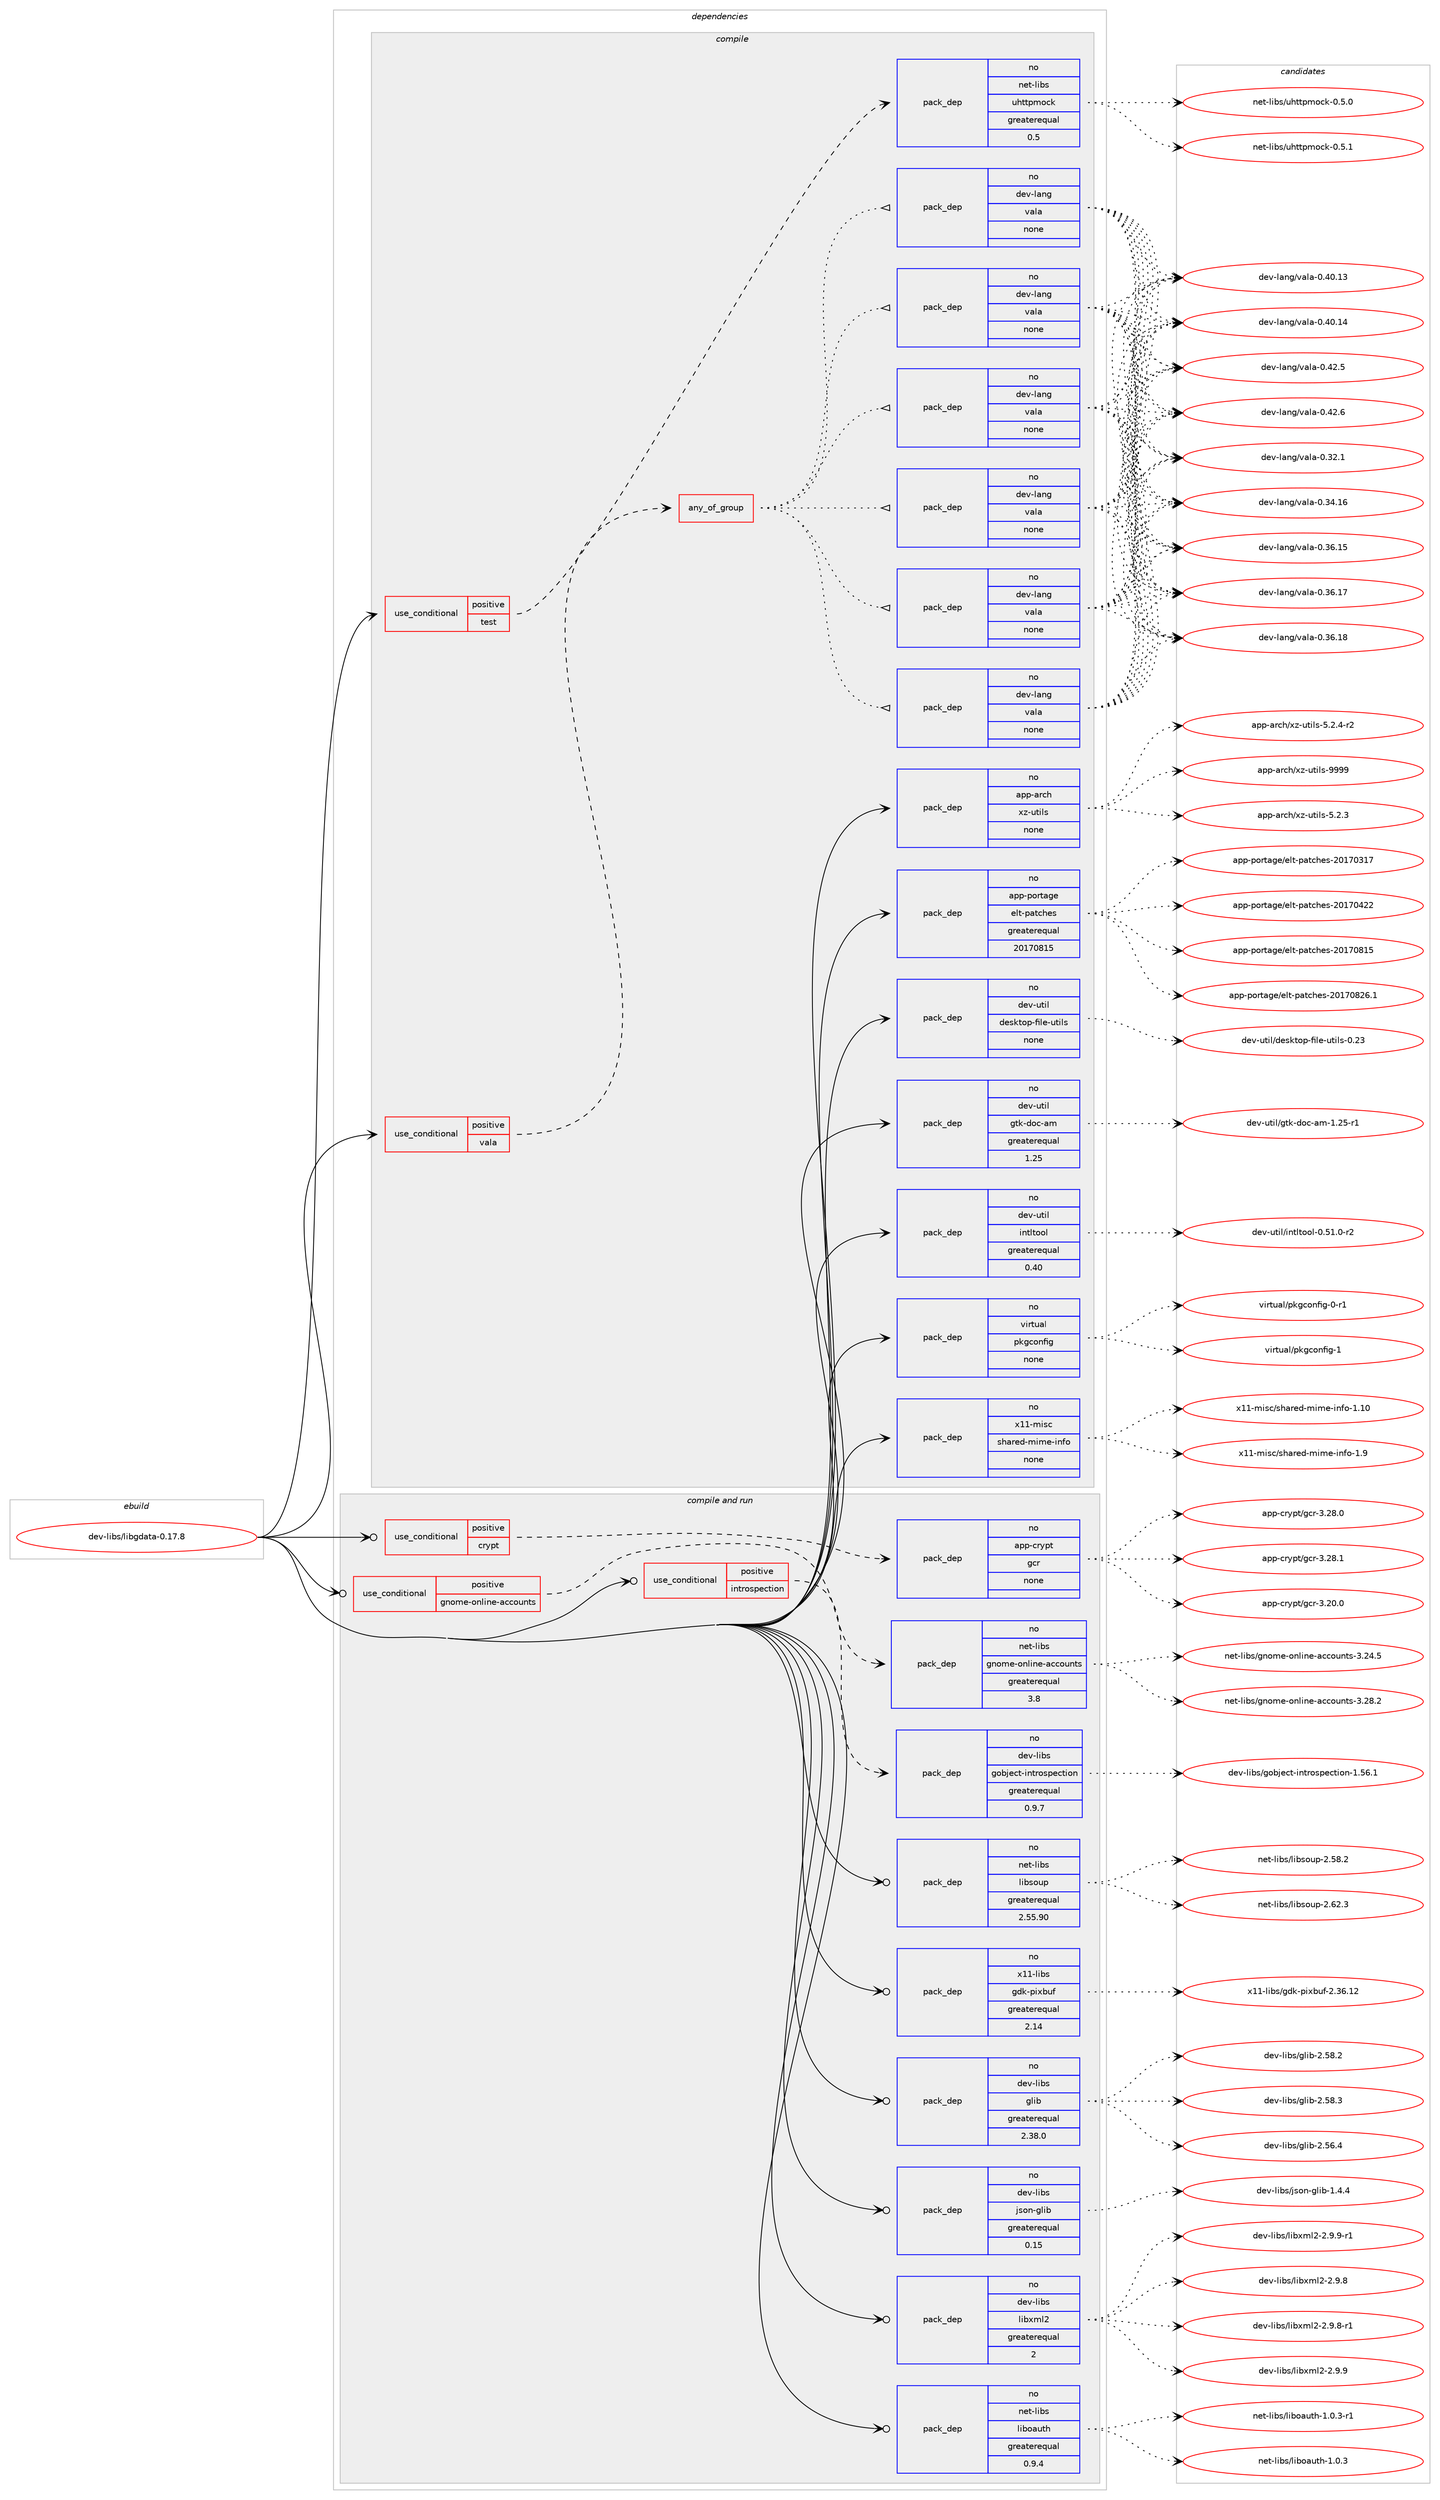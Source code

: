 digraph prolog {

# *************
# Graph options
# *************

newrank=true;
concentrate=true;
compound=true;
graph [rankdir=LR,fontname=Helvetica,fontsize=10,ranksep=1.5];#, ranksep=2.5, nodesep=0.2];
edge  [arrowhead=vee];
node  [fontname=Helvetica,fontsize=10];

# **********
# The ebuild
# **********

subgraph cluster_leftcol {
color=gray;
rank=same;
label=<<i>ebuild</i>>;
id [label="dev-libs/libgdata-0.17.8", color=red, width=4, href="../dev-libs/libgdata-0.17.8.svg"];
}

# ****************
# The dependencies
# ****************

subgraph cluster_midcol {
color=gray;
label=<<i>dependencies</i>>;
subgraph cluster_compile {
fillcolor="#eeeeee";
style=filled;
label=<<i>compile</i>>;
subgraph cond365960 {
dependency1367799 [label=<<TABLE BORDER="0" CELLBORDER="1" CELLSPACING="0" CELLPADDING="4"><TR><TD ROWSPAN="3" CELLPADDING="10">use_conditional</TD></TR><TR><TD>positive</TD></TR><TR><TD>test</TD></TR></TABLE>>, shape=none, color=red];
subgraph pack979030 {
dependency1367800 [label=<<TABLE BORDER="0" CELLBORDER="1" CELLSPACING="0" CELLPADDING="4" WIDTH="220"><TR><TD ROWSPAN="6" CELLPADDING="30">pack_dep</TD></TR><TR><TD WIDTH="110">no</TD></TR><TR><TD>net-libs</TD></TR><TR><TD>uhttpmock</TD></TR><TR><TD>greaterequal</TD></TR><TR><TD>0.5</TD></TR></TABLE>>, shape=none, color=blue];
}
dependency1367799:e -> dependency1367800:w [weight=20,style="dashed",arrowhead="vee"];
}
id:e -> dependency1367799:w [weight=20,style="solid",arrowhead="vee"];
subgraph cond365961 {
dependency1367801 [label=<<TABLE BORDER="0" CELLBORDER="1" CELLSPACING="0" CELLPADDING="4"><TR><TD ROWSPAN="3" CELLPADDING="10">use_conditional</TD></TR><TR><TD>positive</TD></TR><TR><TD>vala</TD></TR></TABLE>>, shape=none, color=red];
subgraph any22257 {
dependency1367802 [label=<<TABLE BORDER="0" CELLBORDER="1" CELLSPACING="0" CELLPADDING="4"><TR><TD CELLPADDING="10">any_of_group</TD></TR></TABLE>>, shape=none, color=red];subgraph pack979031 {
dependency1367803 [label=<<TABLE BORDER="0" CELLBORDER="1" CELLSPACING="0" CELLPADDING="4" WIDTH="220"><TR><TD ROWSPAN="6" CELLPADDING="30">pack_dep</TD></TR><TR><TD WIDTH="110">no</TD></TR><TR><TD>dev-lang</TD></TR><TR><TD>vala</TD></TR><TR><TD>none</TD></TR><TR><TD></TD></TR></TABLE>>, shape=none, color=blue];
}
dependency1367802:e -> dependency1367803:w [weight=20,style="dotted",arrowhead="oinv"];
subgraph pack979032 {
dependency1367804 [label=<<TABLE BORDER="0" CELLBORDER="1" CELLSPACING="0" CELLPADDING="4" WIDTH="220"><TR><TD ROWSPAN="6" CELLPADDING="30">pack_dep</TD></TR><TR><TD WIDTH="110">no</TD></TR><TR><TD>dev-lang</TD></TR><TR><TD>vala</TD></TR><TR><TD>none</TD></TR><TR><TD></TD></TR></TABLE>>, shape=none, color=blue];
}
dependency1367802:e -> dependency1367804:w [weight=20,style="dotted",arrowhead="oinv"];
subgraph pack979033 {
dependency1367805 [label=<<TABLE BORDER="0" CELLBORDER="1" CELLSPACING="0" CELLPADDING="4" WIDTH="220"><TR><TD ROWSPAN="6" CELLPADDING="30">pack_dep</TD></TR><TR><TD WIDTH="110">no</TD></TR><TR><TD>dev-lang</TD></TR><TR><TD>vala</TD></TR><TR><TD>none</TD></TR><TR><TD></TD></TR></TABLE>>, shape=none, color=blue];
}
dependency1367802:e -> dependency1367805:w [weight=20,style="dotted",arrowhead="oinv"];
subgraph pack979034 {
dependency1367806 [label=<<TABLE BORDER="0" CELLBORDER="1" CELLSPACING="0" CELLPADDING="4" WIDTH="220"><TR><TD ROWSPAN="6" CELLPADDING="30">pack_dep</TD></TR><TR><TD WIDTH="110">no</TD></TR><TR><TD>dev-lang</TD></TR><TR><TD>vala</TD></TR><TR><TD>none</TD></TR><TR><TD></TD></TR></TABLE>>, shape=none, color=blue];
}
dependency1367802:e -> dependency1367806:w [weight=20,style="dotted",arrowhead="oinv"];
subgraph pack979035 {
dependency1367807 [label=<<TABLE BORDER="0" CELLBORDER="1" CELLSPACING="0" CELLPADDING="4" WIDTH="220"><TR><TD ROWSPAN="6" CELLPADDING="30">pack_dep</TD></TR><TR><TD WIDTH="110">no</TD></TR><TR><TD>dev-lang</TD></TR><TR><TD>vala</TD></TR><TR><TD>none</TD></TR><TR><TD></TD></TR></TABLE>>, shape=none, color=blue];
}
dependency1367802:e -> dependency1367807:w [weight=20,style="dotted",arrowhead="oinv"];
subgraph pack979036 {
dependency1367808 [label=<<TABLE BORDER="0" CELLBORDER="1" CELLSPACING="0" CELLPADDING="4" WIDTH="220"><TR><TD ROWSPAN="6" CELLPADDING="30">pack_dep</TD></TR><TR><TD WIDTH="110">no</TD></TR><TR><TD>dev-lang</TD></TR><TR><TD>vala</TD></TR><TR><TD>none</TD></TR><TR><TD></TD></TR></TABLE>>, shape=none, color=blue];
}
dependency1367802:e -> dependency1367808:w [weight=20,style="dotted",arrowhead="oinv"];
}
dependency1367801:e -> dependency1367802:w [weight=20,style="dashed",arrowhead="vee"];
}
id:e -> dependency1367801:w [weight=20,style="solid",arrowhead="vee"];
subgraph pack979037 {
dependency1367809 [label=<<TABLE BORDER="0" CELLBORDER="1" CELLSPACING="0" CELLPADDING="4" WIDTH="220"><TR><TD ROWSPAN="6" CELLPADDING="30">pack_dep</TD></TR><TR><TD WIDTH="110">no</TD></TR><TR><TD>app-arch</TD></TR><TR><TD>xz-utils</TD></TR><TR><TD>none</TD></TR><TR><TD></TD></TR></TABLE>>, shape=none, color=blue];
}
id:e -> dependency1367809:w [weight=20,style="solid",arrowhead="vee"];
subgraph pack979038 {
dependency1367810 [label=<<TABLE BORDER="0" CELLBORDER="1" CELLSPACING="0" CELLPADDING="4" WIDTH="220"><TR><TD ROWSPAN="6" CELLPADDING="30">pack_dep</TD></TR><TR><TD WIDTH="110">no</TD></TR><TR><TD>app-portage</TD></TR><TR><TD>elt-patches</TD></TR><TR><TD>greaterequal</TD></TR><TR><TD>20170815</TD></TR></TABLE>>, shape=none, color=blue];
}
id:e -> dependency1367810:w [weight=20,style="solid",arrowhead="vee"];
subgraph pack979039 {
dependency1367811 [label=<<TABLE BORDER="0" CELLBORDER="1" CELLSPACING="0" CELLPADDING="4" WIDTH="220"><TR><TD ROWSPAN="6" CELLPADDING="30">pack_dep</TD></TR><TR><TD WIDTH="110">no</TD></TR><TR><TD>dev-util</TD></TR><TR><TD>desktop-file-utils</TD></TR><TR><TD>none</TD></TR><TR><TD></TD></TR></TABLE>>, shape=none, color=blue];
}
id:e -> dependency1367811:w [weight=20,style="solid",arrowhead="vee"];
subgraph pack979040 {
dependency1367812 [label=<<TABLE BORDER="0" CELLBORDER="1" CELLSPACING="0" CELLPADDING="4" WIDTH="220"><TR><TD ROWSPAN="6" CELLPADDING="30">pack_dep</TD></TR><TR><TD WIDTH="110">no</TD></TR><TR><TD>dev-util</TD></TR><TR><TD>gtk-doc-am</TD></TR><TR><TD>greaterequal</TD></TR><TR><TD>1.25</TD></TR></TABLE>>, shape=none, color=blue];
}
id:e -> dependency1367812:w [weight=20,style="solid",arrowhead="vee"];
subgraph pack979041 {
dependency1367813 [label=<<TABLE BORDER="0" CELLBORDER="1" CELLSPACING="0" CELLPADDING="4" WIDTH="220"><TR><TD ROWSPAN="6" CELLPADDING="30">pack_dep</TD></TR><TR><TD WIDTH="110">no</TD></TR><TR><TD>dev-util</TD></TR><TR><TD>intltool</TD></TR><TR><TD>greaterequal</TD></TR><TR><TD>0.40</TD></TR></TABLE>>, shape=none, color=blue];
}
id:e -> dependency1367813:w [weight=20,style="solid",arrowhead="vee"];
subgraph pack979042 {
dependency1367814 [label=<<TABLE BORDER="0" CELLBORDER="1" CELLSPACING="0" CELLPADDING="4" WIDTH="220"><TR><TD ROWSPAN="6" CELLPADDING="30">pack_dep</TD></TR><TR><TD WIDTH="110">no</TD></TR><TR><TD>virtual</TD></TR><TR><TD>pkgconfig</TD></TR><TR><TD>none</TD></TR><TR><TD></TD></TR></TABLE>>, shape=none, color=blue];
}
id:e -> dependency1367814:w [weight=20,style="solid",arrowhead="vee"];
subgraph pack979043 {
dependency1367815 [label=<<TABLE BORDER="0" CELLBORDER="1" CELLSPACING="0" CELLPADDING="4" WIDTH="220"><TR><TD ROWSPAN="6" CELLPADDING="30">pack_dep</TD></TR><TR><TD WIDTH="110">no</TD></TR><TR><TD>x11-misc</TD></TR><TR><TD>shared-mime-info</TD></TR><TR><TD>none</TD></TR><TR><TD></TD></TR></TABLE>>, shape=none, color=blue];
}
id:e -> dependency1367815:w [weight=20,style="solid",arrowhead="vee"];
}
subgraph cluster_compileandrun {
fillcolor="#eeeeee";
style=filled;
label=<<i>compile and run</i>>;
subgraph cond365962 {
dependency1367816 [label=<<TABLE BORDER="0" CELLBORDER="1" CELLSPACING="0" CELLPADDING="4"><TR><TD ROWSPAN="3" CELLPADDING="10">use_conditional</TD></TR><TR><TD>positive</TD></TR><TR><TD>crypt</TD></TR></TABLE>>, shape=none, color=red];
subgraph pack979044 {
dependency1367817 [label=<<TABLE BORDER="0" CELLBORDER="1" CELLSPACING="0" CELLPADDING="4" WIDTH="220"><TR><TD ROWSPAN="6" CELLPADDING="30">pack_dep</TD></TR><TR><TD WIDTH="110">no</TD></TR><TR><TD>app-crypt</TD></TR><TR><TD>gcr</TD></TR><TR><TD>none</TD></TR><TR><TD></TD></TR></TABLE>>, shape=none, color=blue];
}
dependency1367816:e -> dependency1367817:w [weight=20,style="dashed",arrowhead="vee"];
}
id:e -> dependency1367816:w [weight=20,style="solid",arrowhead="odotvee"];
subgraph cond365963 {
dependency1367818 [label=<<TABLE BORDER="0" CELLBORDER="1" CELLSPACING="0" CELLPADDING="4"><TR><TD ROWSPAN="3" CELLPADDING="10">use_conditional</TD></TR><TR><TD>positive</TD></TR><TR><TD>gnome-online-accounts</TD></TR></TABLE>>, shape=none, color=red];
subgraph pack979045 {
dependency1367819 [label=<<TABLE BORDER="0" CELLBORDER="1" CELLSPACING="0" CELLPADDING="4" WIDTH="220"><TR><TD ROWSPAN="6" CELLPADDING="30">pack_dep</TD></TR><TR><TD WIDTH="110">no</TD></TR><TR><TD>net-libs</TD></TR><TR><TD>gnome-online-accounts</TD></TR><TR><TD>greaterequal</TD></TR><TR><TD>3.8</TD></TR></TABLE>>, shape=none, color=blue];
}
dependency1367818:e -> dependency1367819:w [weight=20,style="dashed",arrowhead="vee"];
}
id:e -> dependency1367818:w [weight=20,style="solid",arrowhead="odotvee"];
subgraph cond365964 {
dependency1367820 [label=<<TABLE BORDER="0" CELLBORDER="1" CELLSPACING="0" CELLPADDING="4"><TR><TD ROWSPAN="3" CELLPADDING="10">use_conditional</TD></TR><TR><TD>positive</TD></TR><TR><TD>introspection</TD></TR></TABLE>>, shape=none, color=red];
subgraph pack979046 {
dependency1367821 [label=<<TABLE BORDER="0" CELLBORDER="1" CELLSPACING="0" CELLPADDING="4" WIDTH="220"><TR><TD ROWSPAN="6" CELLPADDING="30">pack_dep</TD></TR><TR><TD WIDTH="110">no</TD></TR><TR><TD>dev-libs</TD></TR><TR><TD>gobject-introspection</TD></TR><TR><TD>greaterequal</TD></TR><TR><TD>0.9.7</TD></TR></TABLE>>, shape=none, color=blue];
}
dependency1367820:e -> dependency1367821:w [weight=20,style="dashed",arrowhead="vee"];
}
id:e -> dependency1367820:w [weight=20,style="solid",arrowhead="odotvee"];
subgraph pack979047 {
dependency1367822 [label=<<TABLE BORDER="0" CELLBORDER="1" CELLSPACING="0" CELLPADDING="4" WIDTH="220"><TR><TD ROWSPAN="6" CELLPADDING="30">pack_dep</TD></TR><TR><TD WIDTH="110">no</TD></TR><TR><TD>dev-libs</TD></TR><TR><TD>glib</TD></TR><TR><TD>greaterequal</TD></TR><TR><TD>2.38.0</TD></TR></TABLE>>, shape=none, color=blue];
}
id:e -> dependency1367822:w [weight=20,style="solid",arrowhead="odotvee"];
subgraph pack979048 {
dependency1367823 [label=<<TABLE BORDER="0" CELLBORDER="1" CELLSPACING="0" CELLPADDING="4" WIDTH="220"><TR><TD ROWSPAN="6" CELLPADDING="30">pack_dep</TD></TR><TR><TD WIDTH="110">no</TD></TR><TR><TD>dev-libs</TD></TR><TR><TD>json-glib</TD></TR><TR><TD>greaterequal</TD></TR><TR><TD>0.15</TD></TR></TABLE>>, shape=none, color=blue];
}
id:e -> dependency1367823:w [weight=20,style="solid",arrowhead="odotvee"];
subgraph pack979049 {
dependency1367824 [label=<<TABLE BORDER="0" CELLBORDER="1" CELLSPACING="0" CELLPADDING="4" WIDTH="220"><TR><TD ROWSPAN="6" CELLPADDING="30">pack_dep</TD></TR><TR><TD WIDTH="110">no</TD></TR><TR><TD>dev-libs</TD></TR><TR><TD>libxml2</TD></TR><TR><TD>greaterequal</TD></TR><TR><TD>2</TD></TR></TABLE>>, shape=none, color=blue];
}
id:e -> dependency1367824:w [weight=20,style="solid",arrowhead="odotvee"];
subgraph pack979050 {
dependency1367825 [label=<<TABLE BORDER="0" CELLBORDER="1" CELLSPACING="0" CELLPADDING="4" WIDTH="220"><TR><TD ROWSPAN="6" CELLPADDING="30">pack_dep</TD></TR><TR><TD WIDTH="110">no</TD></TR><TR><TD>net-libs</TD></TR><TR><TD>liboauth</TD></TR><TR><TD>greaterequal</TD></TR><TR><TD>0.9.4</TD></TR></TABLE>>, shape=none, color=blue];
}
id:e -> dependency1367825:w [weight=20,style="solid",arrowhead="odotvee"];
subgraph pack979051 {
dependency1367826 [label=<<TABLE BORDER="0" CELLBORDER="1" CELLSPACING="0" CELLPADDING="4" WIDTH="220"><TR><TD ROWSPAN="6" CELLPADDING="30">pack_dep</TD></TR><TR><TD WIDTH="110">no</TD></TR><TR><TD>net-libs</TD></TR><TR><TD>libsoup</TD></TR><TR><TD>greaterequal</TD></TR><TR><TD>2.55.90</TD></TR></TABLE>>, shape=none, color=blue];
}
id:e -> dependency1367826:w [weight=20,style="solid",arrowhead="odotvee"];
subgraph pack979052 {
dependency1367827 [label=<<TABLE BORDER="0" CELLBORDER="1" CELLSPACING="0" CELLPADDING="4" WIDTH="220"><TR><TD ROWSPAN="6" CELLPADDING="30">pack_dep</TD></TR><TR><TD WIDTH="110">no</TD></TR><TR><TD>x11-libs</TD></TR><TR><TD>gdk-pixbuf</TD></TR><TR><TD>greaterequal</TD></TR><TR><TD>2.14</TD></TR></TABLE>>, shape=none, color=blue];
}
id:e -> dependency1367827:w [weight=20,style="solid",arrowhead="odotvee"];
}
subgraph cluster_run {
fillcolor="#eeeeee";
style=filled;
label=<<i>run</i>>;
}
}

# **************
# The candidates
# **************

subgraph cluster_choices {
rank=same;
color=gray;
label=<<i>candidates</i>>;

subgraph choice979030 {
color=black;
nodesep=1;
choice11010111645108105981154711710411611611210911199107454846534648 [label="net-libs/uhttpmock-0.5.0", color=red, width=4,href="../net-libs/uhttpmock-0.5.0.svg"];
choice11010111645108105981154711710411611611210911199107454846534649 [label="net-libs/uhttpmock-0.5.1", color=red, width=4,href="../net-libs/uhttpmock-0.5.1.svg"];
dependency1367800:e -> choice11010111645108105981154711710411611611210911199107454846534648:w [style=dotted,weight="100"];
dependency1367800:e -> choice11010111645108105981154711710411611611210911199107454846534649:w [style=dotted,weight="100"];
}
subgraph choice979031 {
color=black;
nodesep=1;
choice100101118451089711010347118971089745484651504649 [label="dev-lang/vala-0.32.1", color=red, width=4,href="../dev-lang/vala-0.32.1.svg"];
choice10010111845108971101034711897108974548465152464954 [label="dev-lang/vala-0.34.16", color=red, width=4,href="../dev-lang/vala-0.34.16.svg"];
choice10010111845108971101034711897108974548465154464953 [label="dev-lang/vala-0.36.15", color=red, width=4,href="../dev-lang/vala-0.36.15.svg"];
choice10010111845108971101034711897108974548465154464955 [label="dev-lang/vala-0.36.17", color=red, width=4,href="../dev-lang/vala-0.36.17.svg"];
choice10010111845108971101034711897108974548465154464956 [label="dev-lang/vala-0.36.18", color=red, width=4,href="../dev-lang/vala-0.36.18.svg"];
choice10010111845108971101034711897108974548465248464951 [label="dev-lang/vala-0.40.13", color=red, width=4,href="../dev-lang/vala-0.40.13.svg"];
choice10010111845108971101034711897108974548465248464952 [label="dev-lang/vala-0.40.14", color=red, width=4,href="../dev-lang/vala-0.40.14.svg"];
choice100101118451089711010347118971089745484652504653 [label="dev-lang/vala-0.42.5", color=red, width=4,href="../dev-lang/vala-0.42.5.svg"];
choice100101118451089711010347118971089745484652504654 [label="dev-lang/vala-0.42.6", color=red, width=4,href="../dev-lang/vala-0.42.6.svg"];
dependency1367803:e -> choice100101118451089711010347118971089745484651504649:w [style=dotted,weight="100"];
dependency1367803:e -> choice10010111845108971101034711897108974548465152464954:w [style=dotted,weight="100"];
dependency1367803:e -> choice10010111845108971101034711897108974548465154464953:w [style=dotted,weight="100"];
dependency1367803:e -> choice10010111845108971101034711897108974548465154464955:w [style=dotted,weight="100"];
dependency1367803:e -> choice10010111845108971101034711897108974548465154464956:w [style=dotted,weight="100"];
dependency1367803:e -> choice10010111845108971101034711897108974548465248464951:w [style=dotted,weight="100"];
dependency1367803:e -> choice10010111845108971101034711897108974548465248464952:w [style=dotted,weight="100"];
dependency1367803:e -> choice100101118451089711010347118971089745484652504653:w [style=dotted,weight="100"];
dependency1367803:e -> choice100101118451089711010347118971089745484652504654:w [style=dotted,weight="100"];
}
subgraph choice979032 {
color=black;
nodesep=1;
choice100101118451089711010347118971089745484651504649 [label="dev-lang/vala-0.32.1", color=red, width=4,href="../dev-lang/vala-0.32.1.svg"];
choice10010111845108971101034711897108974548465152464954 [label="dev-lang/vala-0.34.16", color=red, width=4,href="../dev-lang/vala-0.34.16.svg"];
choice10010111845108971101034711897108974548465154464953 [label="dev-lang/vala-0.36.15", color=red, width=4,href="../dev-lang/vala-0.36.15.svg"];
choice10010111845108971101034711897108974548465154464955 [label="dev-lang/vala-0.36.17", color=red, width=4,href="../dev-lang/vala-0.36.17.svg"];
choice10010111845108971101034711897108974548465154464956 [label="dev-lang/vala-0.36.18", color=red, width=4,href="../dev-lang/vala-0.36.18.svg"];
choice10010111845108971101034711897108974548465248464951 [label="dev-lang/vala-0.40.13", color=red, width=4,href="../dev-lang/vala-0.40.13.svg"];
choice10010111845108971101034711897108974548465248464952 [label="dev-lang/vala-0.40.14", color=red, width=4,href="../dev-lang/vala-0.40.14.svg"];
choice100101118451089711010347118971089745484652504653 [label="dev-lang/vala-0.42.5", color=red, width=4,href="../dev-lang/vala-0.42.5.svg"];
choice100101118451089711010347118971089745484652504654 [label="dev-lang/vala-0.42.6", color=red, width=4,href="../dev-lang/vala-0.42.6.svg"];
dependency1367804:e -> choice100101118451089711010347118971089745484651504649:w [style=dotted,weight="100"];
dependency1367804:e -> choice10010111845108971101034711897108974548465152464954:w [style=dotted,weight="100"];
dependency1367804:e -> choice10010111845108971101034711897108974548465154464953:w [style=dotted,weight="100"];
dependency1367804:e -> choice10010111845108971101034711897108974548465154464955:w [style=dotted,weight="100"];
dependency1367804:e -> choice10010111845108971101034711897108974548465154464956:w [style=dotted,weight="100"];
dependency1367804:e -> choice10010111845108971101034711897108974548465248464951:w [style=dotted,weight="100"];
dependency1367804:e -> choice10010111845108971101034711897108974548465248464952:w [style=dotted,weight="100"];
dependency1367804:e -> choice100101118451089711010347118971089745484652504653:w [style=dotted,weight="100"];
dependency1367804:e -> choice100101118451089711010347118971089745484652504654:w [style=dotted,weight="100"];
}
subgraph choice979033 {
color=black;
nodesep=1;
choice100101118451089711010347118971089745484651504649 [label="dev-lang/vala-0.32.1", color=red, width=4,href="../dev-lang/vala-0.32.1.svg"];
choice10010111845108971101034711897108974548465152464954 [label="dev-lang/vala-0.34.16", color=red, width=4,href="../dev-lang/vala-0.34.16.svg"];
choice10010111845108971101034711897108974548465154464953 [label="dev-lang/vala-0.36.15", color=red, width=4,href="../dev-lang/vala-0.36.15.svg"];
choice10010111845108971101034711897108974548465154464955 [label="dev-lang/vala-0.36.17", color=red, width=4,href="../dev-lang/vala-0.36.17.svg"];
choice10010111845108971101034711897108974548465154464956 [label="dev-lang/vala-0.36.18", color=red, width=4,href="../dev-lang/vala-0.36.18.svg"];
choice10010111845108971101034711897108974548465248464951 [label="dev-lang/vala-0.40.13", color=red, width=4,href="../dev-lang/vala-0.40.13.svg"];
choice10010111845108971101034711897108974548465248464952 [label="dev-lang/vala-0.40.14", color=red, width=4,href="../dev-lang/vala-0.40.14.svg"];
choice100101118451089711010347118971089745484652504653 [label="dev-lang/vala-0.42.5", color=red, width=4,href="../dev-lang/vala-0.42.5.svg"];
choice100101118451089711010347118971089745484652504654 [label="dev-lang/vala-0.42.6", color=red, width=4,href="../dev-lang/vala-0.42.6.svg"];
dependency1367805:e -> choice100101118451089711010347118971089745484651504649:w [style=dotted,weight="100"];
dependency1367805:e -> choice10010111845108971101034711897108974548465152464954:w [style=dotted,weight="100"];
dependency1367805:e -> choice10010111845108971101034711897108974548465154464953:w [style=dotted,weight="100"];
dependency1367805:e -> choice10010111845108971101034711897108974548465154464955:w [style=dotted,weight="100"];
dependency1367805:e -> choice10010111845108971101034711897108974548465154464956:w [style=dotted,weight="100"];
dependency1367805:e -> choice10010111845108971101034711897108974548465248464951:w [style=dotted,weight="100"];
dependency1367805:e -> choice10010111845108971101034711897108974548465248464952:w [style=dotted,weight="100"];
dependency1367805:e -> choice100101118451089711010347118971089745484652504653:w [style=dotted,weight="100"];
dependency1367805:e -> choice100101118451089711010347118971089745484652504654:w [style=dotted,weight="100"];
}
subgraph choice979034 {
color=black;
nodesep=1;
choice100101118451089711010347118971089745484651504649 [label="dev-lang/vala-0.32.1", color=red, width=4,href="../dev-lang/vala-0.32.1.svg"];
choice10010111845108971101034711897108974548465152464954 [label="dev-lang/vala-0.34.16", color=red, width=4,href="../dev-lang/vala-0.34.16.svg"];
choice10010111845108971101034711897108974548465154464953 [label="dev-lang/vala-0.36.15", color=red, width=4,href="../dev-lang/vala-0.36.15.svg"];
choice10010111845108971101034711897108974548465154464955 [label="dev-lang/vala-0.36.17", color=red, width=4,href="../dev-lang/vala-0.36.17.svg"];
choice10010111845108971101034711897108974548465154464956 [label="dev-lang/vala-0.36.18", color=red, width=4,href="../dev-lang/vala-0.36.18.svg"];
choice10010111845108971101034711897108974548465248464951 [label="dev-lang/vala-0.40.13", color=red, width=4,href="../dev-lang/vala-0.40.13.svg"];
choice10010111845108971101034711897108974548465248464952 [label="dev-lang/vala-0.40.14", color=red, width=4,href="../dev-lang/vala-0.40.14.svg"];
choice100101118451089711010347118971089745484652504653 [label="dev-lang/vala-0.42.5", color=red, width=4,href="../dev-lang/vala-0.42.5.svg"];
choice100101118451089711010347118971089745484652504654 [label="dev-lang/vala-0.42.6", color=red, width=4,href="../dev-lang/vala-0.42.6.svg"];
dependency1367806:e -> choice100101118451089711010347118971089745484651504649:w [style=dotted,weight="100"];
dependency1367806:e -> choice10010111845108971101034711897108974548465152464954:w [style=dotted,weight="100"];
dependency1367806:e -> choice10010111845108971101034711897108974548465154464953:w [style=dotted,weight="100"];
dependency1367806:e -> choice10010111845108971101034711897108974548465154464955:w [style=dotted,weight="100"];
dependency1367806:e -> choice10010111845108971101034711897108974548465154464956:w [style=dotted,weight="100"];
dependency1367806:e -> choice10010111845108971101034711897108974548465248464951:w [style=dotted,weight="100"];
dependency1367806:e -> choice10010111845108971101034711897108974548465248464952:w [style=dotted,weight="100"];
dependency1367806:e -> choice100101118451089711010347118971089745484652504653:w [style=dotted,weight="100"];
dependency1367806:e -> choice100101118451089711010347118971089745484652504654:w [style=dotted,weight="100"];
}
subgraph choice979035 {
color=black;
nodesep=1;
choice100101118451089711010347118971089745484651504649 [label="dev-lang/vala-0.32.1", color=red, width=4,href="../dev-lang/vala-0.32.1.svg"];
choice10010111845108971101034711897108974548465152464954 [label="dev-lang/vala-0.34.16", color=red, width=4,href="../dev-lang/vala-0.34.16.svg"];
choice10010111845108971101034711897108974548465154464953 [label="dev-lang/vala-0.36.15", color=red, width=4,href="../dev-lang/vala-0.36.15.svg"];
choice10010111845108971101034711897108974548465154464955 [label="dev-lang/vala-0.36.17", color=red, width=4,href="../dev-lang/vala-0.36.17.svg"];
choice10010111845108971101034711897108974548465154464956 [label="dev-lang/vala-0.36.18", color=red, width=4,href="../dev-lang/vala-0.36.18.svg"];
choice10010111845108971101034711897108974548465248464951 [label="dev-lang/vala-0.40.13", color=red, width=4,href="../dev-lang/vala-0.40.13.svg"];
choice10010111845108971101034711897108974548465248464952 [label="dev-lang/vala-0.40.14", color=red, width=4,href="../dev-lang/vala-0.40.14.svg"];
choice100101118451089711010347118971089745484652504653 [label="dev-lang/vala-0.42.5", color=red, width=4,href="../dev-lang/vala-0.42.5.svg"];
choice100101118451089711010347118971089745484652504654 [label="dev-lang/vala-0.42.6", color=red, width=4,href="../dev-lang/vala-0.42.6.svg"];
dependency1367807:e -> choice100101118451089711010347118971089745484651504649:w [style=dotted,weight="100"];
dependency1367807:e -> choice10010111845108971101034711897108974548465152464954:w [style=dotted,weight="100"];
dependency1367807:e -> choice10010111845108971101034711897108974548465154464953:w [style=dotted,weight="100"];
dependency1367807:e -> choice10010111845108971101034711897108974548465154464955:w [style=dotted,weight="100"];
dependency1367807:e -> choice10010111845108971101034711897108974548465154464956:w [style=dotted,weight="100"];
dependency1367807:e -> choice10010111845108971101034711897108974548465248464951:w [style=dotted,weight="100"];
dependency1367807:e -> choice10010111845108971101034711897108974548465248464952:w [style=dotted,weight="100"];
dependency1367807:e -> choice100101118451089711010347118971089745484652504653:w [style=dotted,weight="100"];
dependency1367807:e -> choice100101118451089711010347118971089745484652504654:w [style=dotted,weight="100"];
}
subgraph choice979036 {
color=black;
nodesep=1;
choice100101118451089711010347118971089745484651504649 [label="dev-lang/vala-0.32.1", color=red, width=4,href="../dev-lang/vala-0.32.1.svg"];
choice10010111845108971101034711897108974548465152464954 [label="dev-lang/vala-0.34.16", color=red, width=4,href="../dev-lang/vala-0.34.16.svg"];
choice10010111845108971101034711897108974548465154464953 [label="dev-lang/vala-0.36.15", color=red, width=4,href="../dev-lang/vala-0.36.15.svg"];
choice10010111845108971101034711897108974548465154464955 [label="dev-lang/vala-0.36.17", color=red, width=4,href="../dev-lang/vala-0.36.17.svg"];
choice10010111845108971101034711897108974548465154464956 [label="dev-lang/vala-0.36.18", color=red, width=4,href="../dev-lang/vala-0.36.18.svg"];
choice10010111845108971101034711897108974548465248464951 [label="dev-lang/vala-0.40.13", color=red, width=4,href="../dev-lang/vala-0.40.13.svg"];
choice10010111845108971101034711897108974548465248464952 [label="dev-lang/vala-0.40.14", color=red, width=4,href="../dev-lang/vala-0.40.14.svg"];
choice100101118451089711010347118971089745484652504653 [label="dev-lang/vala-0.42.5", color=red, width=4,href="../dev-lang/vala-0.42.5.svg"];
choice100101118451089711010347118971089745484652504654 [label="dev-lang/vala-0.42.6", color=red, width=4,href="../dev-lang/vala-0.42.6.svg"];
dependency1367808:e -> choice100101118451089711010347118971089745484651504649:w [style=dotted,weight="100"];
dependency1367808:e -> choice10010111845108971101034711897108974548465152464954:w [style=dotted,weight="100"];
dependency1367808:e -> choice10010111845108971101034711897108974548465154464953:w [style=dotted,weight="100"];
dependency1367808:e -> choice10010111845108971101034711897108974548465154464955:w [style=dotted,weight="100"];
dependency1367808:e -> choice10010111845108971101034711897108974548465154464956:w [style=dotted,weight="100"];
dependency1367808:e -> choice10010111845108971101034711897108974548465248464951:w [style=dotted,weight="100"];
dependency1367808:e -> choice10010111845108971101034711897108974548465248464952:w [style=dotted,weight="100"];
dependency1367808:e -> choice100101118451089711010347118971089745484652504653:w [style=dotted,weight="100"];
dependency1367808:e -> choice100101118451089711010347118971089745484652504654:w [style=dotted,weight="100"];
}
subgraph choice979037 {
color=black;
nodesep=1;
choice971121124597114991044712012245117116105108115455346504651 [label="app-arch/xz-utils-5.2.3", color=red, width=4,href="../app-arch/xz-utils-5.2.3.svg"];
choice9711211245971149910447120122451171161051081154553465046524511450 [label="app-arch/xz-utils-5.2.4-r2", color=red, width=4,href="../app-arch/xz-utils-5.2.4-r2.svg"];
choice9711211245971149910447120122451171161051081154557575757 [label="app-arch/xz-utils-9999", color=red, width=4,href="../app-arch/xz-utils-9999.svg"];
dependency1367809:e -> choice971121124597114991044712012245117116105108115455346504651:w [style=dotted,weight="100"];
dependency1367809:e -> choice9711211245971149910447120122451171161051081154553465046524511450:w [style=dotted,weight="100"];
dependency1367809:e -> choice9711211245971149910447120122451171161051081154557575757:w [style=dotted,weight="100"];
}
subgraph choice979038 {
color=black;
nodesep=1;
choice97112112451121111141169710310147101108116451129711699104101115455048495548514955 [label="app-portage/elt-patches-20170317", color=red, width=4,href="../app-portage/elt-patches-20170317.svg"];
choice97112112451121111141169710310147101108116451129711699104101115455048495548525050 [label="app-portage/elt-patches-20170422", color=red, width=4,href="../app-portage/elt-patches-20170422.svg"];
choice97112112451121111141169710310147101108116451129711699104101115455048495548564953 [label="app-portage/elt-patches-20170815", color=red, width=4,href="../app-portage/elt-patches-20170815.svg"];
choice971121124511211111411697103101471011081164511297116991041011154550484955485650544649 [label="app-portage/elt-patches-20170826.1", color=red, width=4,href="../app-portage/elt-patches-20170826.1.svg"];
dependency1367810:e -> choice97112112451121111141169710310147101108116451129711699104101115455048495548514955:w [style=dotted,weight="100"];
dependency1367810:e -> choice97112112451121111141169710310147101108116451129711699104101115455048495548525050:w [style=dotted,weight="100"];
dependency1367810:e -> choice97112112451121111141169710310147101108116451129711699104101115455048495548564953:w [style=dotted,weight="100"];
dependency1367810:e -> choice971121124511211111411697103101471011081164511297116991041011154550484955485650544649:w [style=dotted,weight="100"];
}
subgraph choice979039 {
color=black;
nodesep=1;
choice100101118451171161051084710010111510711611111245102105108101451171161051081154548465051 [label="dev-util/desktop-file-utils-0.23", color=red, width=4,href="../dev-util/desktop-file-utils-0.23.svg"];
dependency1367811:e -> choice100101118451171161051084710010111510711611111245102105108101451171161051081154548465051:w [style=dotted,weight="100"];
}
subgraph choice979040 {
color=black;
nodesep=1;
choice10010111845117116105108471031161074510011199459710945494650534511449 [label="dev-util/gtk-doc-am-1.25-r1", color=red, width=4,href="../dev-util/gtk-doc-am-1.25-r1.svg"];
dependency1367812:e -> choice10010111845117116105108471031161074510011199459710945494650534511449:w [style=dotted,weight="100"];
}
subgraph choice979041 {
color=black;
nodesep=1;
choice1001011184511711610510847105110116108116111111108454846534946484511450 [label="dev-util/intltool-0.51.0-r2", color=red, width=4,href="../dev-util/intltool-0.51.0-r2.svg"];
dependency1367813:e -> choice1001011184511711610510847105110116108116111111108454846534946484511450:w [style=dotted,weight="100"];
}
subgraph choice979042 {
color=black;
nodesep=1;
choice11810511411611797108471121071039911111010210510345484511449 [label="virtual/pkgconfig-0-r1", color=red, width=4,href="../virtual/pkgconfig-0-r1.svg"];
choice1181051141161179710847112107103991111101021051034549 [label="virtual/pkgconfig-1", color=red, width=4,href="../virtual/pkgconfig-1.svg"];
dependency1367814:e -> choice11810511411611797108471121071039911111010210510345484511449:w [style=dotted,weight="100"];
dependency1367814:e -> choice1181051141161179710847112107103991111101021051034549:w [style=dotted,weight="100"];
}
subgraph choice979043 {
color=black;
nodesep=1;
choice12049494510910511599471151049711410110045109105109101451051101021114549464948 [label="x11-misc/shared-mime-info-1.10", color=red, width=4,href="../x11-misc/shared-mime-info-1.10.svg"];
choice120494945109105115994711510497114101100451091051091014510511010211145494657 [label="x11-misc/shared-mime-info-1.9", color=red, width=4,href="../x11-misc/shared-mime-info-1.9.svg"];
dependency1367815:e -> choice12049494510910511599471151049711410110045109105109101451051101021114549464948:w [style=dotted,weight="100"];
dependency1367815:e -> choice120494945109105115994711510497114101100451091051091014510511010211145494657:w [style=dotted,weight="100"];
}
subgraph choice979044 {
color=black;
nodesep=1;
choice971121124599114121112116471039911445514650484648 [label="app-crypt/gcr-3.20.0", color=red, width=4,href="../app-crypt/gcr-3.20.0.svg"];
choice971121124599114121112116471039911445514650564648 [label="app-crypt/gcr-3.28.0", color=red, width=4,href="../app-crypt/gcr-3.28.0.svg"];
choice971121124599114121112116471039911445514650564649 [label="app-crypt/gcr-3.28.1", color=red, width=4,href="../app-crypt/gcr-3.28.1.svg"];
dependency1367817:e -> choice971121124599114121112116471039911445514650484648:w [style=dotted,weight="100"];
dependency1367817:e -> choice971121124599114121112116471039911445514650564648:w [style=dotted,weight="100"];
dependency1367817:e -> choice971121124599114121112116471039911445514650564649:w [style=dotted,weight="100"];
}
subgraph choice979045 {
color=black;
nodesep=1;
choice110101116451081059811547103110111109101451111101081051101014597999911111711011611545514650524653 [label="net-libs/gnome-online-accounts-3.24.5", color=red, width=4,href="../net-libs/gnome-online-accounts-3.24.5.svg"];
choice110101116451081059811547103110111109101451111101081051101014597999911111711011611545514650564650 [label="net-libs/gnome-online-accounts-3.28.2", color=red, width=4,href="../net-libs/gnome-online-accounts-3.28.2.svg"];
dependency1367819:e -> choice110101116451081059811547103110111109101451111101081051101014597999911111711011611545514650524653:w [style=dotted,weight="100"];
dependency1367819:e -> choice110101116451081059811547103110111109101451111101081051101014597999911111711011611545514650564650:w [style=dotted,weight="100"];
}
subgraph choice979046 {
color=black;
nodesep=1;
choice1001011184510810598115471031119810610199116451051101161141111151121019911610511111045494653544649 [label="dev-libs/gobject-introspection-1.56.1", color=red, width=4,href="../dev-libs/gobject-introspection-1.56.1.svg"];
dependency1367821:e -> choice1001011184510810598115471031119810610199116451051101161141111151121019911610511111045494653544649:w [style=dotted,weight="100"];
}
subgraph choice979047 {
color=black;
nodesep=1;
choice1001011184510810598115471031081059845504653544652 [label="dev-libs/glib-2.56.4", color=red, width=4,href="../dev-libs/glib-2.56.4.svg"];
choice1001011184510810598115471031081059845504653564650 [label="dev-libs/glib-2.58.2", color=red, width=4,href="../dev-libs/glib-2.58.2.svg"];
choice1001011184510810598115471031081059845504653564651 [label="dev-libs/glib-2.58.3", color=red, width=4,href="../dev-libs/glib-2.58.3.svg"];
dependency1367822:e -> choice1001011184510810598115471031081059845504653544652:w [style=dotted,weight="100"];
dependency1367822:e -> choice1001011184510810598115471031081059845504653564650:w [style=dotted,weight="100"];
dependency1367822:e -> choice1001011184510810598115471031081059845504653564651:w [style=dotted,weight="100"];
}
subgraph choice979048 {
color=black;
nodesep=1;
choice1001011184510810598115471061151111104510310810598454946524652 [label="dev-libs/json-glib-1.4.4", color=red, width=4,href="../dev-libs/json-glib-1.4.4.svg"];
dependency1367823:e -> choice1001011184510810598115471061151111104510310810598454946524652:w [style=dotted,weight="100"];
}
subgraph choice979049 {
color=black;
nodesep=1;
choice1001011184510810598115471081059812010910850455046574656 [label="dev-libs/libxml2-2.9.8", color=red, width=4,href="../dev-libs/libxml2-2.9.8.svg"];
choice10010111845108105981154710810598120109108504550465746564511449 [label="dev-libs/libxml2-2.9.8-r1", color=red, width=4,href="../dev-libs/libxml2-2.9.8-r1.svg"];
choice1001011184510810598115471081059812010910850455046574657 [label="dev-libs/libxml2-2.9.9", color=red, width=4,href="../dev-libs/libxml2-2.9.9.svg"];
choice10010111845108105981154710810598120109108504550465746574511449 [label="dev-libs/libxml2-2.9.9-r1", color=red, width=4,href="../dev-libs/libxml2-2.9.9-r1.svg"];
dependency1367824:e -> choice1001011184510810598115471081059812010910850455046574656:w [style=dotted,weight="100"];
dependency1367824:e -> choice10010111845108105981154710810598120109108504550465746564511449:w [style=dotted,weight="100"];
dependency1367824:e -> choice1001011184510810598115471081059812010910850455046574657:w [style=dotted,weight="100"];
dependency1367824:e -> choice10010111845108105981154710810598120109108504550465746574511449:w [style=dotted,weight="100"];
}
subgraph choice979050 {
color=black;
nodesep=1;
choice1101011164510810598115471081059811197117116104454946484651 [label="net-libs/liboauth-1.0.3", color=red, width=4,href="../net-libs/liboauth-1.0.3.svg"];
choice11010111645108105981154710810598111971171161044549464846514511449 [label="net-libs/liboauth-1.0.3-r1", color=red, width=4,href="../net-libs/liboauth-1.0.3-r1.svg"];
dependency1367825:e -> choice1101011164510810598115471081059811197117116104454946484651:w [style=dotted,weight="100"];
dependency1367825:e -> choice11010111645108105981154710810598111971171161044549464846514511449:w [style=dotted,weight="100"];
}
subgraph choice979051 {
color=black;
nodesep=1;
choice1101011164510810598115471081059811511111711245504653564650 [label="net-libs/libsoup-2.58.2", color=red, width=4,href="../net-libs/libsoup-2.58.2.svg"];
choice1101011164510810598115471081059811511111711245504654504651 [label="net-libs/libsoup-2.62.3", color=red, width=4,href="../net-libs/libsoup-2.62.3.svg"];
dependency1367826:e -> choice1101011164510810598115471081059811511111711245504653564650:w [style=dotted,weight="100"];
dependency1367826:e -> choice1101011164510810598115471081059811511111711245504654504651:w [style=dotted,weight="100"];
}
subgraph choice979052 {
color=black;
nodesep=1;
choice120494945108105981154710310010745112105120981171024550465154464950 [label="x11-libs/gdk-pixbuf-2.36.12", color=red, width=4,href="../x11-libs/gdk-pixbuf-2.36.12.svg"];
dependency1367827:e -> choice120494945108105981154710310010745112105120981171024550465154464950:w [style=dotted,weight="100"];
}
}

}
